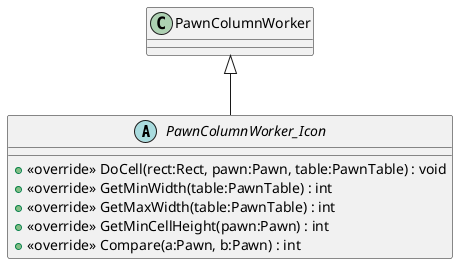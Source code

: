 @startuml
abstract class PawnColumnWorker_Icon {
    + <<override>> DoCell(rect:Rect, pawn:Pawn, table:PawnTable) : void
    + <<override>> GetMinWidth(table:PawnTable) : int
    + <<override>> GetMaxWidth(table:PawnTable) : int
    + <<override>> GetMinCellHeight(pawn:Pawn) : int
    + <<override>> Compare(a:Pawn, b:Pawn) : int
}
PawnColumnWorker <|-- PawnColumnWorker_Icon
@enduml
